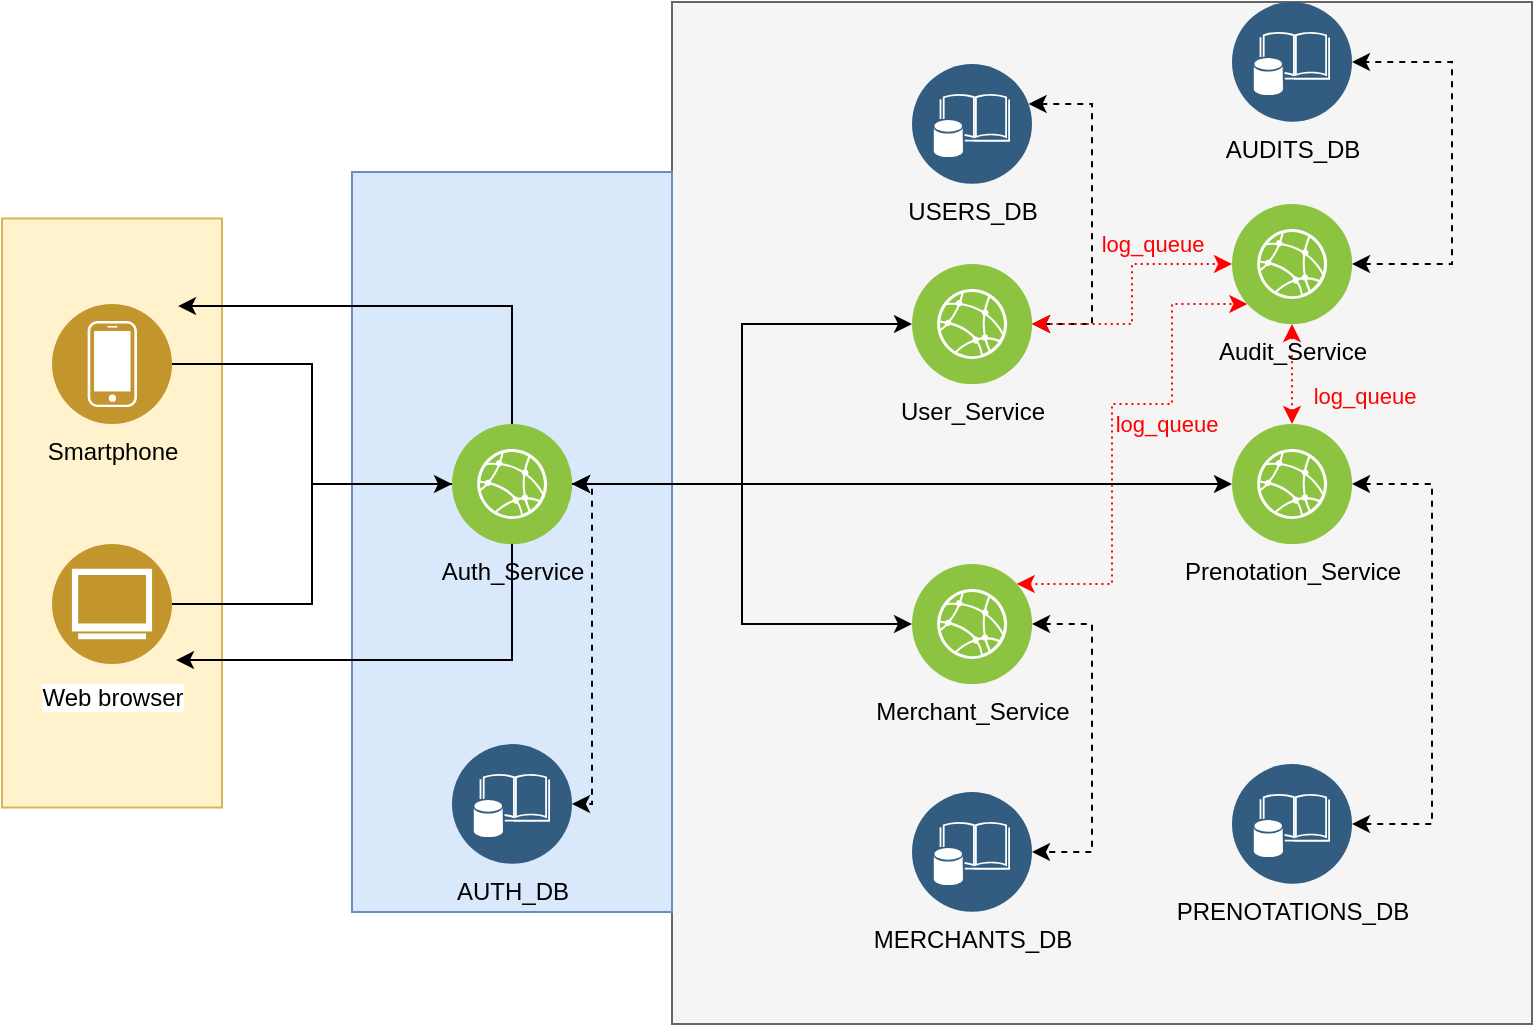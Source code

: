 <mxfile version="15.5.0" type="github">
  <diagram id="31b32b95-0358-9bc7-6ba0-a27c054ed1a7" name="Page-1">
    <mxGraphModel dx="2372" dy="355" grid="1" gridSize="10" guides="1" tooltips="1" connect="1" arrows="1" fold="1" page="1" pageScale="1" pageWidth="827" pageHeight="1169" background="none" math="0" shadow="0">
      <root>
        <mxCell id="0" />
        <mxCell id="1" parent="0" />
        <mxCell id="Nyn4XY5mQbgr6pFCzm3k-120" value="" style="rounded=0;whiteSpace=wrap;html=1;labelBackgroundColor=none;fillColor=#fff2cc;strokeColor=#d6b656;" vertex="1" parent="1">
          <mxGeometry x="400" y="1558.25" width="110" height="294.5" as="geometry" />
        </mxCell>
        <mxCell id="Nyn4XY5mQbgr6pFCzm3k-118" value="" style="rounded=0;whiteSpace=wrap;html=1;labelBackgroundColor=none;fillColor=#f5f5f5;strokeColor=#666666;fontColor=#333333;" vertex="1" parent="1">
          <mxGeometry x="735" y="1450" width="430" height="511" as="geometry" />
        </mxCell>
        <mxCell id="Nyn4XY5mQbgr6pFCzm3k-117" value="" style="rounded=0;whiteSpace=wrap;html=1;fillColor=#dae8fc;strokeColor=#6c8ebf;" vertex="1" parent="1">
          <mxGeometry x="575" y="1535" width="160" height="370" as="geometry" />
        </mxCell>
        <mxCell id="Nyn4XY5mQbgr6pFCzm3k-101" style="edgeStyle=orthogonalEdgeStyle;rounded=0;orthogonalLoop=1;jettySize=auto;html=1;entryX=0;entryY=0.5;entryDx=0;entryDy=0;" edge="1" parent="1" source="Nyn4XY5mQbgr6pFCzm3k-95" target="Nyn4XY5mQbgr6pFCzm3k-98">
          <mxGeometry relative="1" as="geometry" />
        </mxCell>
        <mxCell id="Nyn4XY5mQbgr6pFCzm3k-95" value="Smartphone" style="aspect=fixed;perimeter=ellipsePerimeter;html=1;align=center;shadow=0;dashed=0;image;image=img/lib/ibm/users/device.svg;labelBackgroundColor=none;strokeColor=#666666;strokeWidth=3;fillColor=#C2952D;gradientColor=none;fontSize=12;fontColor=default;" vertex="1" parent="1">
          <mxGeometry x="425" y="1601" width="60" height="60" as="geometry" />
        </mxCell>
        <mxCell id="Nyn4XY5mQbgr6pFCzm3k-102" style="edgeStyle=orthogonalEdgeStyle;rounded=0;orthogonalLoop=1;jettySize=auto;html=1;startArrow=none;" edge="1" parent="1" source="Nyn4XY5mQbgr6pFCzm3k-98">
          <mxGeometry relative="1" as="geometry">
            <mxPoint x="685" y="1691" as="targetPoint" />
            <Array as="points">
              <mxPoint x="555" y="1691" />
            </Array>
          </mxGeometry>
        </mxCell>
        <mxCell id="Nyn4XY5mQbgr6pFCzm3k-96" value="Web browser" style="aspect=fixed;perimeter=ellipsePerimeter;html=1;align=center;shadow=0;dashed=0;fontColor=default;labelBackgroundColor=none;fontSize=12;spacingTop=3;image;image=img/lib/ibm/users/browser.svg;" vertex="1" parent="1">
          <mxGeometry x="425" y="1721" width="60" height="60" as="geometry" />
        </mxCell>
        <mxCell id="Nyn4XY5mQbgr6pFCzm3k-103" style="edgeStyle=orthogonalEdgeStyle;rounded=0;orthogonalLoop=1;jettySize=auto;html=1;entryX=1.033;entryY=0.967;entryDx=0;entryDy=0;entryPerimeter=0;" edge="1" parent="1" source="Nyn4XY5mQbgr6pFCzm3k-98" target="Nyn4XY5mQbgr6pFCzm3k-96">
          <mxGeometry relative="1" as="geometry">
            <Array as="points">
              <mxPoint x="655" y="1779" />
            </Array>
          </mxGeometry>
        </mxCell>
        <mxCell id="Nyn4XY5mQbgr6pFCzm3k-104" style="edgeStyle=orthogonalEdgeStyle;rounded=0;orthogonalLoop=1;jettySize=auto;html=1;entryX=1.05;entryY=0.017;entryDx=0;entryDy=0;entryPerimeter=0;" edge="1" parent="1" source="Nyn4XY5mQbgr6pFCzm3k-98" target="Nyn4XY5mQbgr6pFCzm3k-95">
          <mxGeometry relative="1" as="geometry">
            <Array as="points">
              <mxPoint x="655" y="1602" />
            </Array>
          </mxGeometry>
        </mxCell>
        <mxCell id="Nyn4XY5mQbgr6pFCzm3k-108" style="edgeStyle=orthogonalEdgeStyle;rounded=0;orthogonalLoop=1;jettySize=auto;html=1;dashed=1;startArrow=classic;startFill=1;" edge="1" parent="1" source="Nyn4XY5mQbgr6pFCzm3k-98" target="Nyn4XY5mQbgr6pFCzm3k-107">
          <mxGeometry relative="1" as="geometry">
            <Array as="points">
              <mxPoint x="695" y="1691" />
              <mxPoint x="695" y="1851" />
            </Array>
          </mxGeometry>
        </mxCell>
        <mxCell id="Nyn4XY5mQbgr6pFCzm3k-111" style="edgeStyle=orthogonalEdgeStyle;rounded=0;orthogonalLoop=1;jettySize=auto;html=1;entryX=0;entryY=0.5;entryDx=0;entryDy=0;" edge="1" parent="1" source="Nyn4XY5mQbgr6pFCzm3k-98" target="Nyn4XY5mQbgr6pFCzm3k-106">
          <mxGeometry relative="1" as="geometry" />
        </mxCell>
        <mxCell id="Nyn4XY5mQbgr6pFCzm3k-112" style="edgeStyle=orthogonalEdgeStyle;rounded=0;orthogonalLoop=1;jettySize=auto;html=1;entryX=0;entryY=0.5;entryDx=0;entryDy=0;" edge="1" parent="1" source="Nyn4XY5mQbgr6pFCzm3k-98" target="Nyn4XY5mQbgr6pFCzm3k-110">
          <mxGeometry relative="1" as="geometry" />
        </mxCell>
        <mxCell id="Nyn4XY5mQbgr6pFCzm3k-124" style="edgeStyle=orthogonalEdgeStyle;rounded=0;orthogonalLoop=1;jettySize=auto;html=1;entryX=0;entryY=0.5;entryDx=0;entryDy=0;fontColor=default;startArrow=classic;startFill=1;strokeColor=default;" edge="1" parent="1" source="Nyn4XY5mQbgr6pFCzm3k-98" target="Nyn4XY5mQbgr6pFCzm3k-121">
          <mxGeometry relative="1" as="geometry" />
        </mxCell>
        <mxCell id="Nyn4XY5mQbgr6pFCzm3k-98" value="Auth_Service" style="aspect=fixed;perimeter=ellipsePerimeter;html=1;align=center;shadow=0;dashed=0;image;image=img/lib/ibm/infrastructure/edge_services.svg;labelBackgroundColor=none;strokeColor=#666666;strokeWidth=3;fillColor=#C2952D;gradientColor=none;fontSize=12;fontColor=default;" vertex="1" parent="1">
          <mxGeometry x="625" y="1661" width="60" height="60" as="geometry" />
        </mxCell>
        <mxCell id="Nyn4XY5mQbgr6pFCzm3k-105" value="" style="edgeStyle=orthogonalEdgeStyle;rounded=0;orthogonalLoop=1;jettySize=auto;html=1;endArrow=none;" edge="1" parent="1" source="Nyn4XY5mQbgr6pFCzm3k-96" target="Nyn4XY5mQbgr6pFCzm3k-98">
          <mxGeometry relative="1" as="geometry">
            <mxPoint x="685" y="1691" as="targetPoint" />
            <mxPoint x="485" y="1751" as="sourcePoint" />
            <Array as="points">
              <mxPoint x="555" y="1751" />
            </Array>
          </mxGeometry>
        </mxCell>
        <mxCell id="Nyn4XY5mQbgr6pFCzm3k-116" style="edgeStyle=orthogonalEdgeStyle;rounded=0;orthogonalLoop=1;jettySize=auto;html=1;dashed=1;strokeColor=default;startArrow=classic;startFill=1;" edge="1" parent="1" source="Nyn4XY5mQbgr6pFCzm3k-106" target="Nyn4XY5mQbgr6pFCzm3k-115">
          <mxGeometry relative="1" as="geometry">
            <Array as="points">
              <mxPoint x="945" y="1611" />
              <mxPoint x="945" y="1501" />
            </Array>
          </mxGeometry>
        </mxCell>
        <mxCell id="Nyn4XY5mQbgr6pFCzm3k-128" style="edgeStyle=orthogonalEdgeStyle;rounded=0;orthogonalLoop=1;jettySize=auto;html=1;entryX=0;entryY=0.5;entryDx=0;entryDy=0;dashed=1;fontColor=default;startArrow=classic;startFill=1;strokeColor=#FF0000;dashPattern=1 2;" edge="1" parent="1" source="Nyn4XY5mQbgr6pFCzm3k-106" target="Nyn4XY5mQbgr6pFCzm3k-125">
          <mxGeometry relative="1" as="geometry" />
        </mxCell>
        <mxCell id="Nyn4XY5mQbgr6pFCzm3k-132" value="log_queue" style="edgeLabel;html=1;align=center;verticalAlign=middle;resizable=0;points=[];fontColor=#FF0000;labelBackgroundColor=none;" vertex="1" connectable="0" parent="Nyn4XY5mQbgr6pFCzm3k-128">
          <mxGeometry x="0.354" y="1" relative="1" as="geometry">
            <mxPoint x="2" y="-9" as="offset" />
          </mxGeometry>
        </mxCell>
        <mxCell id="Nyn4XY5mQbgr6pFCzm3k-106" value="User_Service" style="aspect=fixed;perimeter=ellipsePerimeter;html=1;align=center;shadow=0;dashed=0;image;image=img/lib/ibm/infrastructure/edge_services.svg;labelBackgroundColor=none;strokeColor=#666666;strokeWidth=3;fillColor=#C2952D;gradientColor=none;fontSize=12;fontColor=default;" vertex="1" parent="1">
          <mxGeometry x="855" y="1581" width="60" height="60" as="geometry" />
        </mxCell>
        <mxCell id="Nyn4XY5mQbgr6pFCzm3k-107" value="AUTH_DB" style="aspect=fixed;perimeter=ellipsePerimeter;html=1;align=center;shadow=0;dashed=0;image;image=img/lib/ibm/data/enterprise_data.svg;labelBackgroundColor=none;strokeColor=#666666;strokeWidth=3;fillColor=#C2952D;gradientColor=none;fontSize=12;fontColor=default;" vertex="1" parent="1">
          <mxGeometry x="625" y="1821" width="60" height="60" as="geometry" />
        </mxCell>
        <mxCell id="Nyn4XY5mQbgr6pFCzm3k-114" style="edgeStyle=orthogonalEdgeStyle;rounded=0;orthogonalLoop=1;jettySize=auto;html=1;entryX=1;entryY=0.5;entryDx=0;entryDy=0;dashed=1;startArrow=classic;startFill=1;" edge="1" parent="1" source="Nyn4XY5mQbgr6pFCzm3k-110" target="Nyn4XY5mQbgr6pFCzm3k-113">
          <mxGeometry relative="1" as="geometry">
            <Array as="points">
              <mxPoint x="945" y="1761" />
              <mxPoint x="945" y="1875" />
            </Array>
          </mxGeometry>
        </mxCell>
        <mxCell id="Nyn4XY5mQbgr6pFCzm3k-131" style="edgeStyle=orthogonalEdgeStyle;rounded=0;orthogonalLoop=1;jettySize=auto;html=1;dashed=1;dashPattern=1 2;fontColor=default;startArrow=classic;startFill=1;strokeColor=#FF0000;" edge="1" parent="1" source="Nyn4XY5mQbgr6pFCzm3k-110" target="Nyn4XY5mQbgr6pFCzm3k-125">
          <mxGeometry relative="1" as="geometry">
            <Array as="points">
              <mxPoint x="955" y="1741" />
              <mxPoint x="955" y="1651" />
              <mxPoint x="985" y="1651" />
              <mxPoint x="985" y="1601" />
            </Array>
          </mxGeometry>
        </mxCell>
        <mxCell id="Nyn4XY5mQbgr6pFCzm3k-133" value="log_queue" style="edgeLabel;html=1;align=center;verticalAlign=middle;resizable=0;points=[];fontColor=#FF0000;labelBackgroundColor=none;" vertex="1" connectable="0" parent="Nyn4XY5mQbgr6pFCzm3k-131">
          <mxGeometry x="0.29" y="-4" relative="1" as="geometry">
            <mxPoint y="6" as="offset" />
          </mxGeometry>
        </mxCell>
        <mxCell id="Nyn4XY5mQbgr6pFCzm3k-110" value="Merchant_Service" style="aspect=fixed;perimeter=ellipsePerimeter;html=1;align=center;shadow=0;dashed=0;image;image=img/lib/ibm/infrastructure/edge_services.svg;labelBackgroundColor=none;strokeColor=#666666;strokeWidth=3;fillColor=#C2952D;gradientColor=none;fontSize=12;fontColor=default;" vertex="1" parent="1">
          <mxGeometry x="855" y="1731" width="60" height="60" as="geometry" />
        </mxCell>
        <mxCell id="Nyn4XY5mQbgr6pFCzm3k-113" value="MERCHANTS_DB" style="aspect=fixed;perimeter=ellipsePerimeter;html=1;align=center;shadow=0;dashed=0;image;image=img/lib/ibm/data/enterprise_data.svg;labelBackgroundColor=none;strokeColor=#666666;strokeWidth=3;fillColor=#C2952D;gradientColor=none;fontSize=12;fontColor=default;" vertex="1" parent="1">
          <mxGeometry x="855" y="1845" width="60" height="60" as="geometry" />
        </mxCell>
        <mxCell id="Nyn4XY5mQbgr6pFCzm3k-115" value="USERS_DB" style="aspect=fixed;perimeter=ellipsePerimeter;html=1;align=center;shadow=0;dashed=0;image;image=img/lib/ibm/data/enterprise_data.svg;labelBackgroundColor=none;strokeColor=#666666;strokeWidth=3;fillColor=#C2952D;gradientColor=none;fontSize=12;fontColor=default;" vertex="1" parent="1">
          <mxGeometry x="855" y="1481" width="60" height="60" as="geometry" />
        </mxCell>
        <mxCell id="Nyn4XY5mQbgr6pFCzm3k-123" style="edgeStyle=orthogonalEdgeStyle;rounded=0;orthogonalLoop=1;jettySize=auto;html=1;dashed=1;fontColor=default;startArrow=classic;startFill=1;strokeColor=default;" edge="1" parent="1" source="Nyn4XY5mQbgr6pFCzm3k-121" target="Nyn4XY5mQbgr6pFCzm3k-122">
          <mxGeometry relative="1" as="geometry">
            <Array as="points">
              <mxPoint x="1115" y="1691" />
              <mxPoint x="1115" y="1861" />
            </Array>
          </mxGeometry>
        </mxCell>
        <mxCell id="Nyn4XY5mQbgr6pFCzm3k-129" style="edgeStyle=orthogonalEdgeStyle;rounded=0;orthogonalLoop=1;jettySize=auto;html=1;dashed=1;dashPattern=1 2;fontColor=default;startArrow=classic;startFill=1;strokeColor=#FF0000;" edge="1" parent="1" source="Nyn4XY5mQbgr6pFCzm3k-121" target="Nyn4XY5mQbgr6pFCzm3k-125">
          <mxGeometry relative="1" as="geometry" />
        </mxCell>
        <mxCell id="Nyn4XY5mQbgr6pFCzm3k-135" value="log_queue" style="edgeLabel;html=1;align=center;verticalAlign=middle;resizable=0;points=[];fontColor=#FF0000;labelBackgroundColor=none;" vertex="1" connectable="0" parent="Nyn4XY5mQbgr6pFCzm3k-129">
          <mxGeometry x="-0.16" relative="1" as="geometry">
            <mxPoint x="36" y="7" as="offset" />
          </mxGeometry>
        </mxCell>
        <mxCell id="Nyn4XY5mQbgr6pFCzm3k-121" value="Prenotation_Service" style="aspect=fixed;perimeter=ellipsePerimeter;html=1;align=center;shadow=0;dashed=0;image;image=img/lib/ibm/infrastructure/edge_services.svg;labelBackgroundColor=none;strokeColor=#666666;strokeWidth=3;fillColor=#C2952D;gradientColor=none;fontSize=12;fontColor=default;" vertex="1" parent="1">
          <mxGeometry x="1015" y="1661" width="60" height="60" as="geometry" />
        </mxCell>
        <mxCell id="Nyn4XY5mQbgr6pFCzm3k-122" value="PRENOTATIONS_DB" style="aspect=fixed;perimeter=ellipsePerimeter;html=1;align=center;shadow=0;dashed=0;image;image=img/lib/ibm/data/enterprise_data.svg;labelBackgroundColor=none;strokeColor=#666666;strokeWidth=3;fillColor=#C2952D;gradientColor=none;fontSize=12;fontColor=default;" vertex="1" parent="1">
          <mxGeometry x="1015" y="1831" width="60" height="60" as="geometry" />
        </mxCell>
        <mxCell id="Nyn4XY5mQbgr6pFCzm3k-127" style="edgeStyle=orthogonalEdgeStyle;rounded=0;orthogonalLoop=1;jettySize=auto;html=1;entryX=1;entryY=0.5;entryDx=0;entryDy=0;fontColor=default;startArrow=classic;startFill=1;strokeColor=default;dashed=1;" edge="1" parent="1" source="Nyn4XY5mQbgr6pFCzm3k-125" target="Nyn4XY5mQbgr6pFCzm3k-126">
          <mxGeometry relative="1" as="geometry">
            <Array as="points">
              <mxPoint x="1125" y="1581" />
              <mxPoint x="1125" y="1480" />
            </Array>
          </mxGeometry>
        </mxCell>
        <mxCell id="Nyn4XY5mQbgr6pFCzm3k-125" value="Audit_Service" style="aspect=fixed;perimeter=ellipsePerimeter;html=1;align=center;shadow=0;dashed=0;image;image=img/lib/ibm/infrastructure/edge_services.svg;labelBackgroundColor=none;strokeColor=#666666;strokeWidth=3;fillColor=#C2952D;gradientColor=none;fontSize=12;fontColor=default;" vertex="1" parent="1">
          <mxGeometry x="1015" y="1551" width="60" height="60" as="geometry" />
        </mxCell>
        <mxCell id="Nyn4XY5mQbgr6pFCzm3k-126" value="AUDITS_DB" style="aspect=fixed;perimeter=ellipsePerimeter;html=1;align=center;shadow=0;dashed=0;image;image=img/lib/ibm/data/enterprise_data.svg;labelBackgroundColor=none;strokeColor=#666666;strokeWidth=3;fillColor=#C2952D;gradientColor=none;fontSize=12;fontColor=default;" vertex="1" parent="1">
          <mxGeometry x="1015" y="1450" width="60" height="60" as="geometry" />
        </mxCell>
      </root>
    </mxGraphModel>
  </diagram>
</mxfile>
